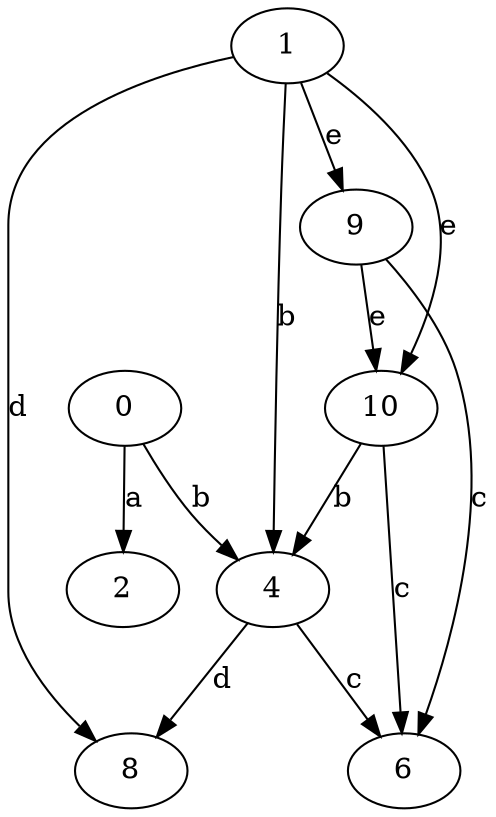 strict digraph  {
2;
0;
4;
6;
8;
9;
10;
1;
0 -> 2  [label=a];
0 -> 4  [label=b];
4 -> 6  [label=c];
4 -> 8  [label=d];
9 -> 6  [label=c];
9 -> 10  [label=e];
10 -> 4  [label=b];
10 -> 6  [label=c];
1 -> 4  [label=b];
1 -> 8  [label=d];
1 -> 9  [label=e];
1 -> 10  [label=e];
}
